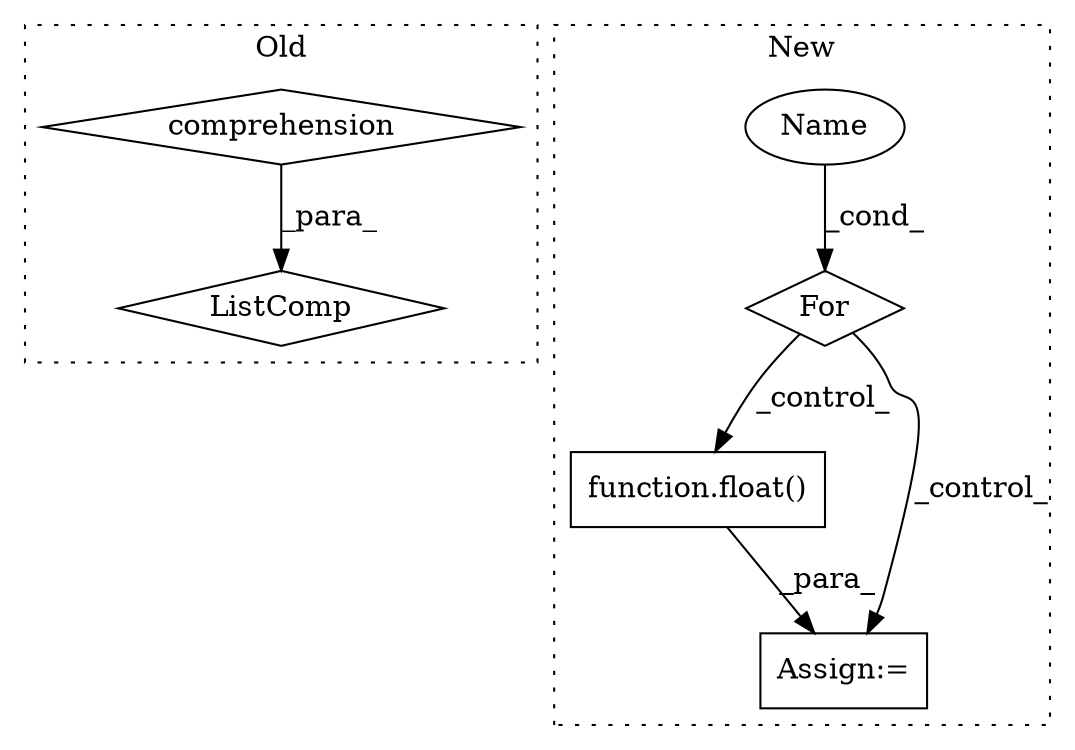 digraph G {
subgraph cluster0 {
1 [label="ListComp" a="106" s="6871" l="54" shape="diamond"];
3 [label="comprehension" a="45" s="6896" l="3" shape="diamond"];
label = "Old";
style="dotted";
}
subgraph cluster1 {
2 [label="function.float()" a="75" s="9167,9180" l="6,1" shape="box"];
4 [label="Assign:=" a="68" s="9286" l="3" shape="box"];
5 [label="Name" a="87" s="9014" l="9" shape="ellipse"];
6 [label="For" a="107" s="9004,9058" l="4,14" shape="diamond"];
label = "New";
style="dotted";
}
2 -> 4 [label="_para_"];
3 -> 1 [label="_para_"];
5 -> 6 [label="_cond_"];
6 -> 4 [label="_control_"];
6 -> 2 [label="_control_"];
}